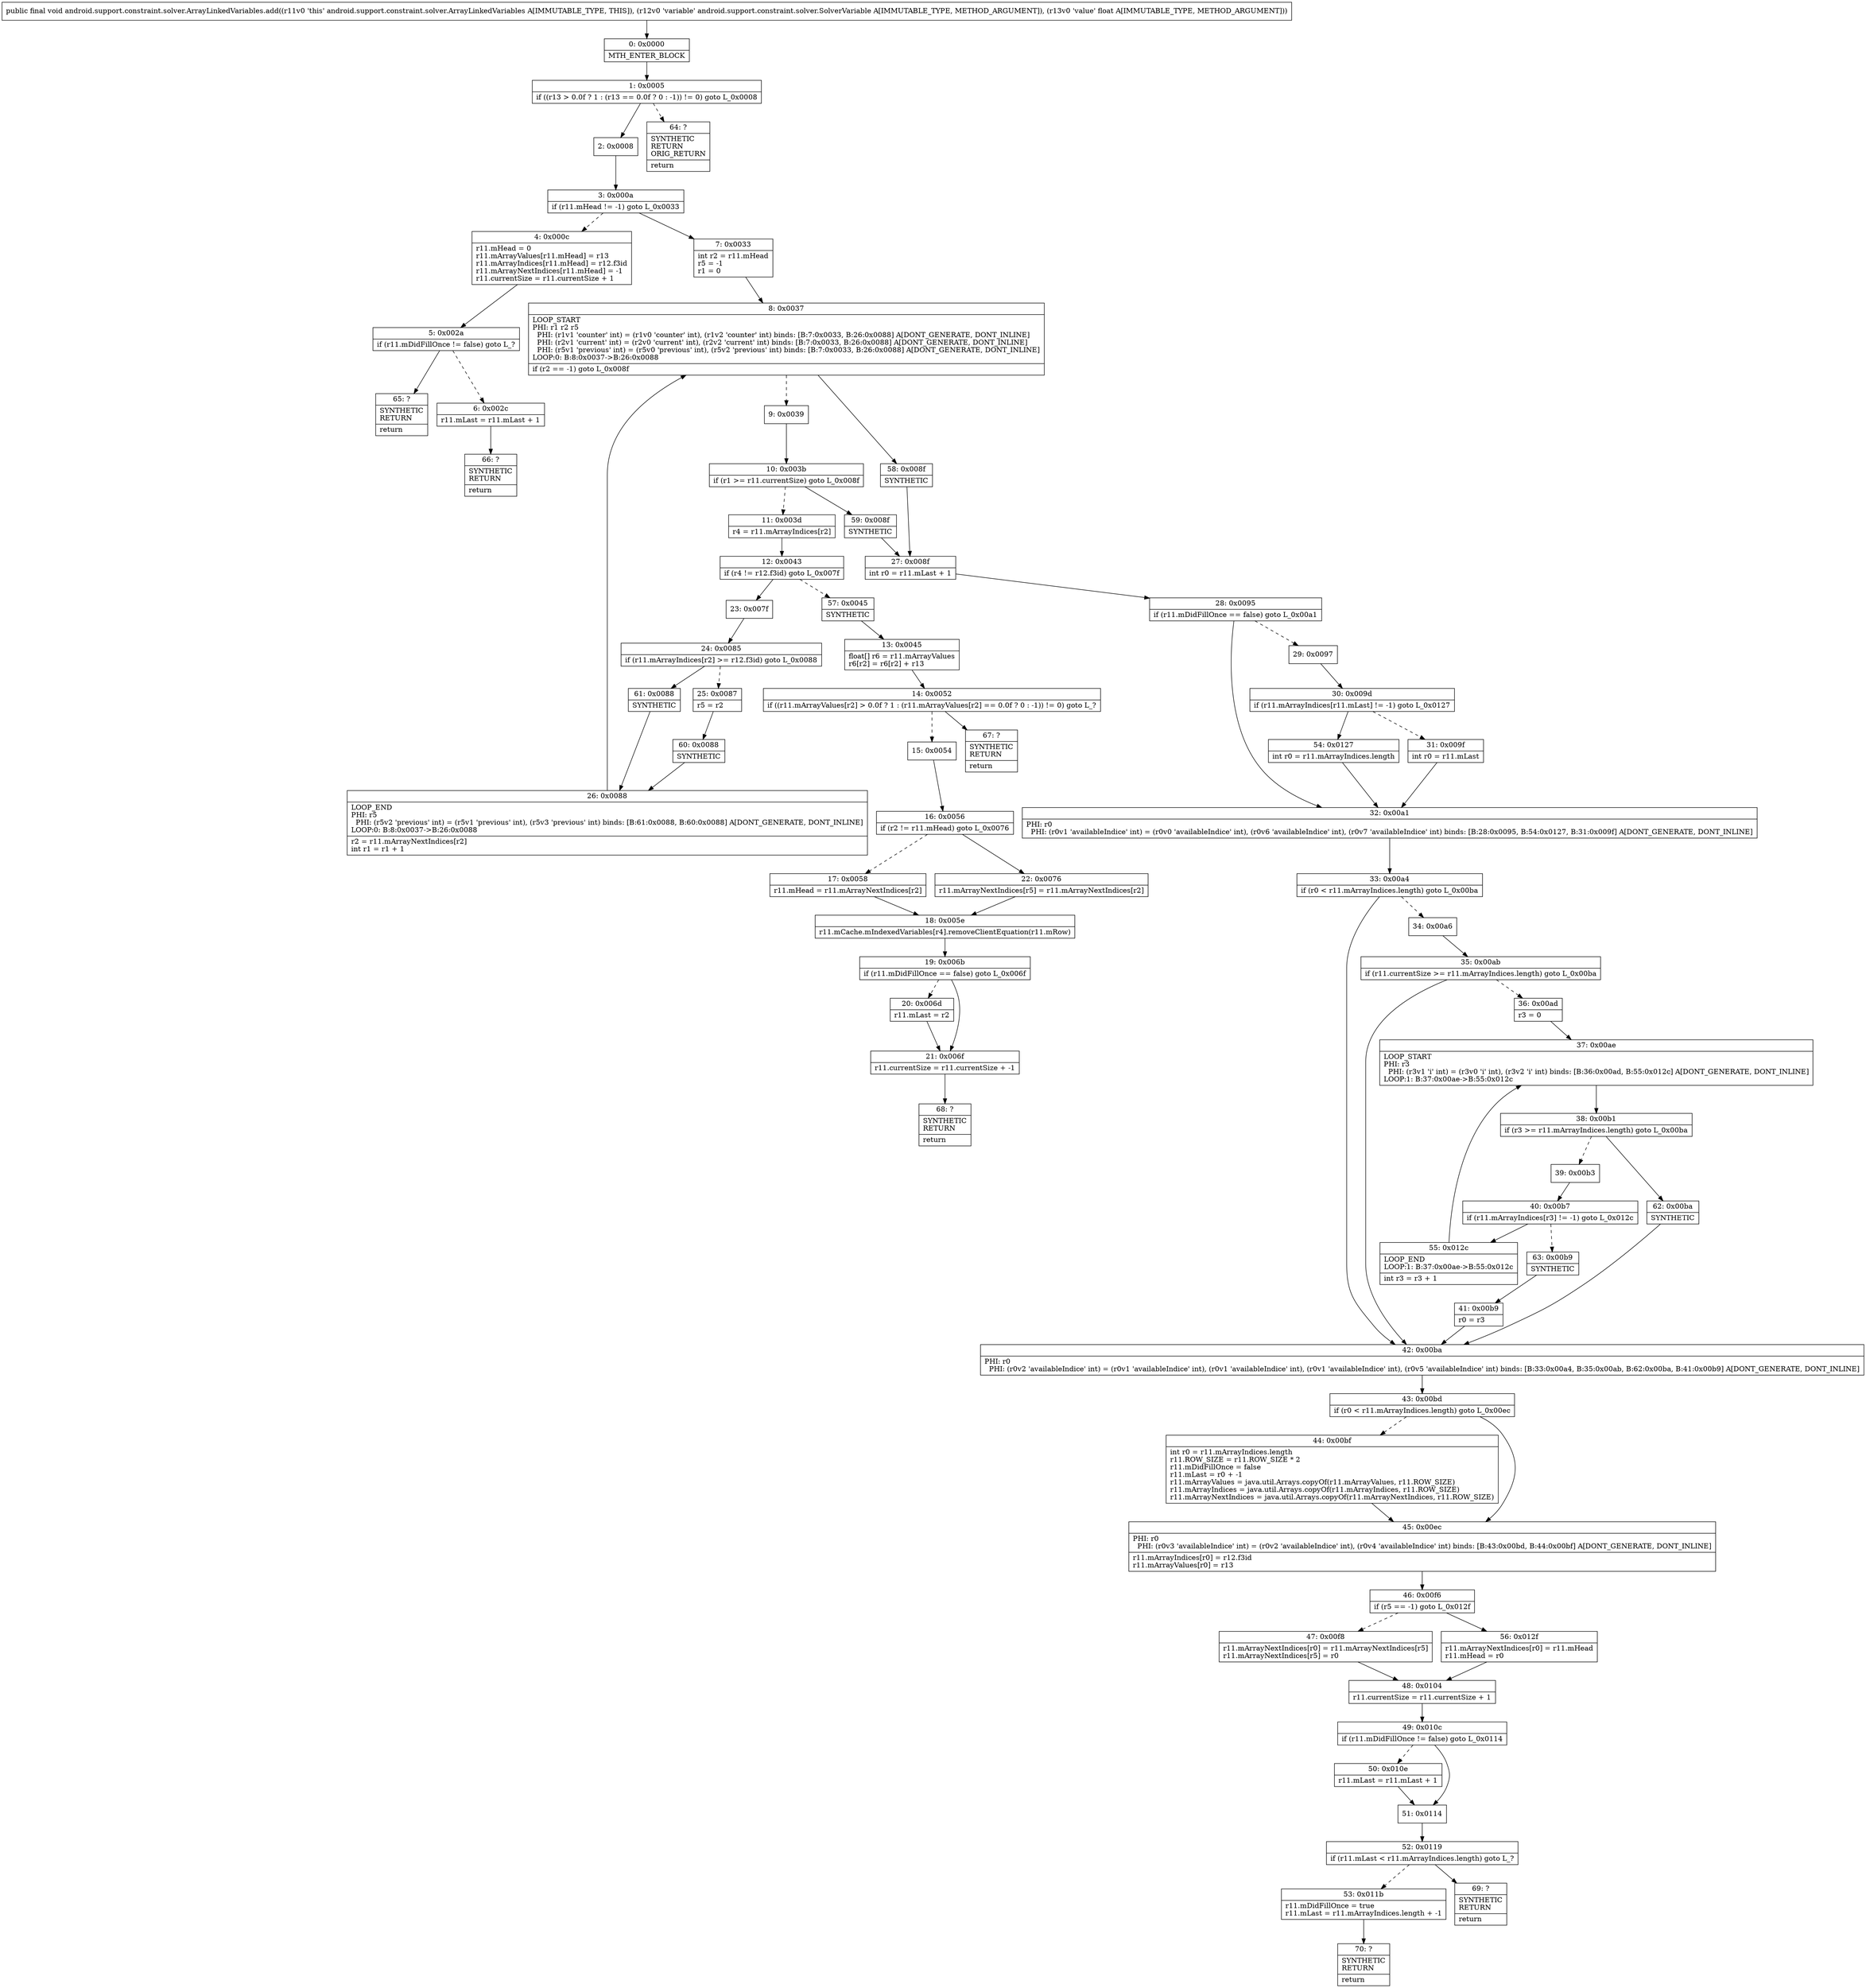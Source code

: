digraph "CFG forandroid.support.constraint.solver.ArrayLinkedVariables.add(Landroid\/support\/constraint\/solver\/SolverVariable;F)V" {
Node_0 [shape=record,label="{0\:\ 0x0000|MTH_ENTER_BLOCK\l}"];
Node_1 [shape=record,label="{1\:\ 0x0005|if ((r13 \> 0.0f ? 1 : (r13 == 0.0f ? 0 : \-1)) != 0) goto L_0x0008\l}"];
Node_2 [shape=record,label="{2\:\ 0x0008}"];
Node_3 [shape=record,label="{3\:\ 0x000a|if (r11.mHead != \-1) goto L_0x0033\l}"];
Node_4 [shape=record,label="{4\:\ 0x000c|r11.mHead = 0\lr11.mArrayValues[r11.mHead] = r13\lr11.mArrayIndices[r11.mHead] = r12.f3id\lr11.mArrayNextIndices[r11.mHead] = \-1\lr11.currentSize = r11.currentSize + 1\l}"];
Node_5 [shape=record,label="{5\:\ 0x002a|if (r11.mDidFillOnce != false) goto L_?\l}"];
Node_6 [shape=record,label="{6\:\ 0x002c|r11.mLast = r11.mLast + 1\l}"];
Node_7 [shape=record,label="{7\:\ 0x0033|int r2 = r11.mHead\lr5 = \-1\lr1 = 0\l}"];
Node_8 [shape=record,label="{8\:\ 0x0037|LOOP_START\lPHI: r1 r2 r5 \l  PHI: (r1v1 'counter' int) = (r1v0 'counter' int), (r1v2 'counter' int) binds: [B:7:0x0033, B:26:0x0088] A[DONT_GENERATE, DONT_INLINE]\l  PHI: (r2v1 'current' int) = (r2v0 'current' int), (r2v2 'current' int) binds: [B:7:0x0033, B:26:0x0088] A[DONT_GENERATE, DONT_INLINE]\l  PHI: (r5v1 'previous' int) = (r5v0 'previous' int), (r5v2 'previous' int) binds: [B:7:0x0033, B:26:0x0088] A[DONT_GENERATE, DONT_INLINE]\lLOOP:0: B:8:0x0037\-\>B:26:0x0088\l|if (r2 == \-1) goto L_0x008f\l}"];
Node_9 [shape=record,label="{9\:\ 0x0039}"];
Node_10 [shape=record,label="{10\:\ 0x003b|if (r1 \>= r11.currentSize) goto L_0x008f\l}"];
Node_11 [shape=record,label="{11\:\ 0x003d|r4 = r11.mArrayIndices[r2]\l}"];
Node_12 [shape=record,label="{12\:\ 0x0043|if (r4 != r12.f3id) goto L_0x007f\l}"];
Node_13 [shape=record,label="{13\:\ 0x0045|float[] r6 = r11.mArrayValues\lr6[r2] = r6[r2] + r13\l}"];
Node_14 [shape=record,label="{14\:\ 0x0052|if ((r11.mArrayValues[r2] \> 0.0f ? 1 : (r11.mArrayValues[r2] == 0.0f ? 0 : \-1)) != 0) goto L_?\l}"];
Node_15 [shape=record,label="{15\:\ 0x0054}"];
Node_16 [shape=record,label="{16\:\ 0x0056|if (r2 != r11.mHead) goto L_0x0076\l}"];
Node_17 [shape=record,label="{17\:\ 0x0058|r11.mHead = r11.mArrayNextIndices[r2]\l}"];
Node_18 [shape=record,label="{18\:\ 0x005e|r11.mCache.mIndexedVariables[r4].removeClientEquation(r11.mRow)\l}"];
Node_19 [shape=record,label="{19\:\ 0x006b|if (r11.mDidFillOnce == false) goto L_0x006f\l}"];
Node_20 [shape=record,label="{20\:\ 0x006d|r11.mLast = r2\l}"];
Node_21 [shape=record,label="{21\:\ 0x006f|r11.currentSize = r11.currentSize + \-1\l}"];
Node_22 [shape=record,label="{22\:\ 0x0076|r11.mArrayNextIndices[r5] = r11.mArrayNextIndices[r2]\l}"];
Node_23 [shape=record,label="{23\:\ 0x007f}"];
Node_24 [shape=record,label="{24\:\ 0x0085|if (r11.mArrayIndices[r2] \>= r12.f3id) goto L_0x0088\l}"];
Node_25 [shape=record,label="{25\:\ 0x0087|r5 = r2\l}"];
Node_26 [shape=record,label="{26\:\ 0x0088|LOOP_END\lPHI: r5 \l  PHI: (r5v2 'previous' int) = (r5v1 'previous' int), (r5v3 'previous' int) binds: [B:61:0x0088, B:60:0x0088] A[DONT_GENERATE, DONT_INLINE]\lLOOP:0: B:8:0x0037\-\>B:26:0x0088\l|r2 = r11.mArrayNextIndices[r2]\lint r1 = r1 + 1\l}"];
Node_27 [shape=record,label="{27\:\ 0x008f|int r0 = r11.mLast + 1\l}"];
Node_28 [shape=record,label="{28\:\ 0x0095|if (r11.mDidFillOnce == false) goto L_0x00a1\l}"];
Node_29 [shape=record,label="{29\:\ 0x0097}"];
Node_30 [shape=record,label="{30\:\ 0x009d|if (r11.mArrayIndices[r11.mLast] != \-1) goto L_0x0127\l}"];
Node_31 [shape=record,label="{31\:\ 0x009f|int r0 = r11.mLast\l}"];
Node_32 [shape=record,label="{32\:\ 0x00a1|PHI: r0 \l  PHI: (r0v1 'availableIndice' int) = (r0v0 'availableIndice' int), (r0v6 'availableIndice' int), (r0v7 'availableIndice' int) binds: [B:28:0x0095, B:54:0x0127, B:31:0x009f] A[DONT_GENERATE, DONT_INLINE]\l}"];
Node_33 [shape=record,label="{33\:\ 0x00a4|if (r0 \< r11.mArrayIndices.length) goto L_0x00ba\l}"];
Node_34 [shape=record,label="{34\:\ 0x00a6}"];
Node_35 [shape=record,label="{35\:\ 0x00ab|if (r11.currentSize \>= r11.mArrayIndices.length) goto L_0x00ba\l}"];
Node_36 [shape=record,label="{36\:\ 0x00ad|r3 = 0\l}"];
Node_37 [shape=record,label="{37\:\ 0x00ae|LOOP_START\lPHI: r3 \l  PHI: (r3v1 'i' int) = (r3v0 'i' int), (r3v2 'i' int) binds: [B:36:0x00ad, B:55:0x012c] A[DONT_GENERATE, DONT_INLINE]\lLOOP:1: B:37:0x00ae\-\>B:55:0x012c\l}"];
Node_38 [shape=record,label="{38\:\ 0x00b1|if (r3 \>= r11.mArrayIndices.length) goto L_0x00ba\l}"];
Node_39 [shape=record,label="{39\:\ 0x00b3}"];
Node_40 [shape=record,label="{40\:\ 0x00b7|if (r11.mArrayIndices[r3] != \-1) goto L_0x012c\l}"];
Node_41 [shape=record,label="{41\:\ 0x00b9|r0 = r3\l}"];
Node_42 [shape=record,label="{42\:\ 0x00ba|PHI: r0 \l  PHI: (r0v2 'availableIndice' int) = (r0v1 'availableIndice' int), (r0v1 'availableIndice' int), (r0v1 'availableIndice' int), (r0v5 'availableIndice' int) binds: [B:33:0x00a4, B:35:0x00ab, B:62:0x00ba, B:41:0x00b9] A[DONT_GENERATE, DONT_INLINE]\l}"];
Node_43 [shape=record,label="{43\:\ 0x00bd|if (r0 \< r11.mArrayIndices.length) goto L_0x00ec\l}"];
Node_44 [shape=record,label="{44\:\ 0x00bf|int r0 = r11.mArrayIndices.length\lr11.ROW_SIZE = r11.ROW_SIZE * 2\lr11.mDidFillOnce = false\lr11.mLast = r0 + \-1\lr11.mArrayValues = java.util.Arrays.copyOf(r11.mArrayValues, r11.ROW_SIZE)\lr11.mArrayIndices = java.util.Arrays.copyOf(r11.mArrayIndices, r11.ROW_SIZE)\lr11.mArrayNextIndices = java.util.Arrays.copyOf(r11.mArrayNextIndices, r11.ROW_SIZE)\l}"];
Node_45 [shape=record,label="{45\:\ 0x00ec|PHI: r0 \l  PHI: (r0v3 'availableIndice' int) = (r0v2 'availableIndice' int), (r0v4 'availableIndice' int) binds: [B:43:0x00bd, B:44:0x00bf] A[DONT_GENERATE, DONT_INLINE]\l|r11.mArrayIndices[r0] = r12.f3id\lr11.mArrayValues[r0] = r13\l}"];
Node_46 [shape=record,label="{46\:\ 0x00f6|if (r5 == \-1) goto L_0x012f\l}"];
Node_47 [shape=record,label="{47\:\ 0x00f8|r11.mArrayNextIndices[r0] = r11.mArrayNextIndices[r5]\lr11.mArrayNextIndices[r5] = r0\l}"];
Node_48 [shape=record,label="{48\:\ 0x0104|r11.currentSize = r11.currentSize + 1\l}"];
Node_49 [shape=record,label="{49\:\ 0x010c|if (r11.mDidFillOnce != false) goto L_0x0114\l}"];
Node_50 [shape=record,label="{50\:\ 0x010e|r11.mLast = r11.mLast + 1\l}"];
Node_51 [shape=record,label="{51\:\ 0x0114}"];
Node_52 [shape=record,label="{52\:\ 0x0119|if (r11.mLast \< r11.mArrayIndices.length) goto L_?\l}"];
Node_53 [shape=record,label="{53\:\ 0x011b|r11.mDidFillOnce = true\lr11.mLast = r11.mArrayIndices.length + \-1\l}"];
Node_54 [shape=record,label="{54\:\ 0x0127|int r0 = r11.mArrayIndices.length\l}"];
Node_55 [shape=record,label="{55\:\ 0x012c|LOOP_END\lLOOP:1: B:37:0x00ae\-\>B:55:0x012c\l|int r3 = r3 + 1\l}"];
Node_56 [shape=record,label="{56\:\ 0x012f|r11.mArrayNextIndices[r0] = r11.mHead\lr11.mHead = r0\l}"];
Node_57 [shape=record,label="{57\:\ 0x0045|SYNTHETIC\l}"];
Node_58 [shape=record,label="{58\:\ 0x008f|SYNTHETIC\l}"];
Node_59 [shape=record,label="{59\:\ 0x008f|SYNTHETIC\l}"];
Node_60 [shape=record,label="{60\:\ 0x0088|SYNTHETIC\l}"];
Node_61 [shape=record,label="{61\:\ 0x0088|SYNTHETIC\l}"];
Node_62 [shape=record,label="{62\:\ 0x00ba|SYNTHETIC\l}"];
Node_63 [shape=record,label="{63\:\ 0x00b9|SYNTHETIC\l}"];
Node_64 [shape=record,label="{64\:\ ?|SYNTHETIC\lRETURN\lORIG_RETURN\l|return\l}"];
Node_65 [shape=record,label="{65\:\ ?|SYNTHETIC\lRETURN\l|return\l}"];
Node_66 [shape=record,label="{66\:\ ?|SYNTHETIC\lRETURN\l|return\l}"];
Node_67 [shape=record,label="{67\:\ ?|SYNTHETIC\lRETURN\l|return\l}"];
Node_68 [shape=record,label="{68\:\ ?|SYNTHETIC\lRETURN\l|return\l}"];
Node_69 [shape=record,label="{69\:\ ?|SYNTHETIC\lRETURN\l|return\l}"];
Node_70 [shape=record,label="{70\:\ ?|SYNTHETIC\lRETURN\l|return\l}"];
MethodNode[shape=record,label="{public final void android.support.constraint.solver.ArrayLinkedVariables.add((r11v0 'this' android.support.constraint.solver.ArrayLinkedVariables A[IMMUTABLE_TYPE, THIS]), (r12v0 'variable' android.support.constraint.solver.SolverVariable A[IMMUTABLE_TYPE, METHOD_ARGUMENT]), (r13v0 'value' float A[IMMUTABLE_TYPE, METHOD_ARGUMENT])) }"];
MethodNode -> Node_0;
Node_0 -> Node_1;
Node_1 -> Node_2;
Node_1 -> Node_64[style=dashed];
Node_2 -> Node_3;
Node_3 -> Node_4[style=dashed];
Node_3 -> Node_7;
Node_4 -> Node_5;
Node_5 -> Node_6[style=dashed];
Node_5 -> Node_65;
Node_6 -> Node_66;
Node_7 -> Node_8;
Node_8 -> Node_9[style=dashed];
Node_8 -> Node_58;
Node_9 -> Node_10;
Node_10 -> Node_11[style=dashed];
Node_10 -> Node_59;
Node_11 -> Node_12;
Node_12 -> Node_23;
Node_12 -> Node_57[style=dashed];
Node_13 -> Node_14;
Node_14 -> Node_15[style=dashed];
Node_14 -> Node_67;
Node_15 -> Node_16;
Node_16 -> Node_17[style=dashed];
Node_16 -> Node_22;
Node_17 -> Node_18;
Node_18 -> Node_19;
Node_19 -> Node_20[style=dashed];
Node_19 -> Node_21;
Node_20 -> Node_21;
Node_21 -> Node_68;
Node_22 -> Node_18;
Node_23 -> Node_24;
Node_24 -> Node_25[style=dashed];
Node_24 -> Node_61;
Node_25 -> Node_60;
Node_26 -> Node_8;
Node_27 -> Node_28;
Node_28 -> Node_29[style=dashed];
Node_28 -> Node_32;
Node_29 -> Node_30;
Node_30 -> Node_31[style=dashed];
Node_30 -> Node_54;
Node_31 -> Node_32;
Node_32 -> Node_33;
Node_33 -> Node_34[style=dashed];
Node_33 -> Node_42;
Node_34 -> Node_35;
Node_35 -> Node_36[style=dashed];
Node_35 -> Node_42;
Node_36 -> Node_37;
Node_37 -> Node_38;
Node_38 -> Node_39[style=dashed];
Node_38 -> Node_62;
Node_39 -> Node_40;
Node_40 -> Node_55;
Node_40 -> Node_63[style=dashed];
Node_41 -> Node_42;
Node_42 -> Node_43;
Node_43 -> Node_44[style=dashed];
Node_43 -> Node_45;
Node_44 -> Node_45;
Node_45 -> Node_46;
Node_46 -> Node_47[style=dashed];
Node_46 -> Node_56;
Node_47 -> Node_48;
Node_48 -> Node_49;
Node_49 -> Node_50[style=dashed];
Node_49 -> Node_51;
Node_50 -> Node_51;
Node_51 -> Node_52;
Node_52 -> Node_53[style=dashed];
Node_52 -> Node_69;
Node_53 -> Node_70;
Node_54 -> Node_32;
Node_55 -> Node_37;
Node_56 -> Node_48;
Node_57 -> Node_13;
Node_58 -> Node_27;
Node_59 -> Node_27;
Node_60 -> Node_26;
Node_61 -> Node_26;
Node_62 -> Node_42;
Node_63 -> Node_41;
}

